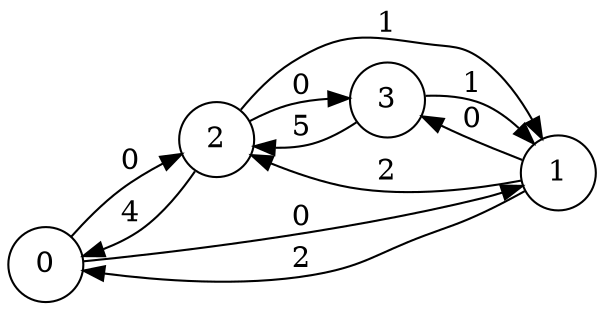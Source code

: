 digraph gr {
	rankdir = LR; 
	size="8,5"
	node[shape =circle];
	0 -> 2 [label = "0"];
	0 -> 1 [label = "0"];
	1 -> 3 [label = "0"];
	1 -> 0 [label = "2"];
	1 -> 2 [label = "2"];
	2 -> 0 [label = "4"];
	2 -> 1 [label = "1"];
	2 -> 3 [label = "0"];
	3 -> 1 [label = "1"];
	3 -> 2 [label = "5"];
}